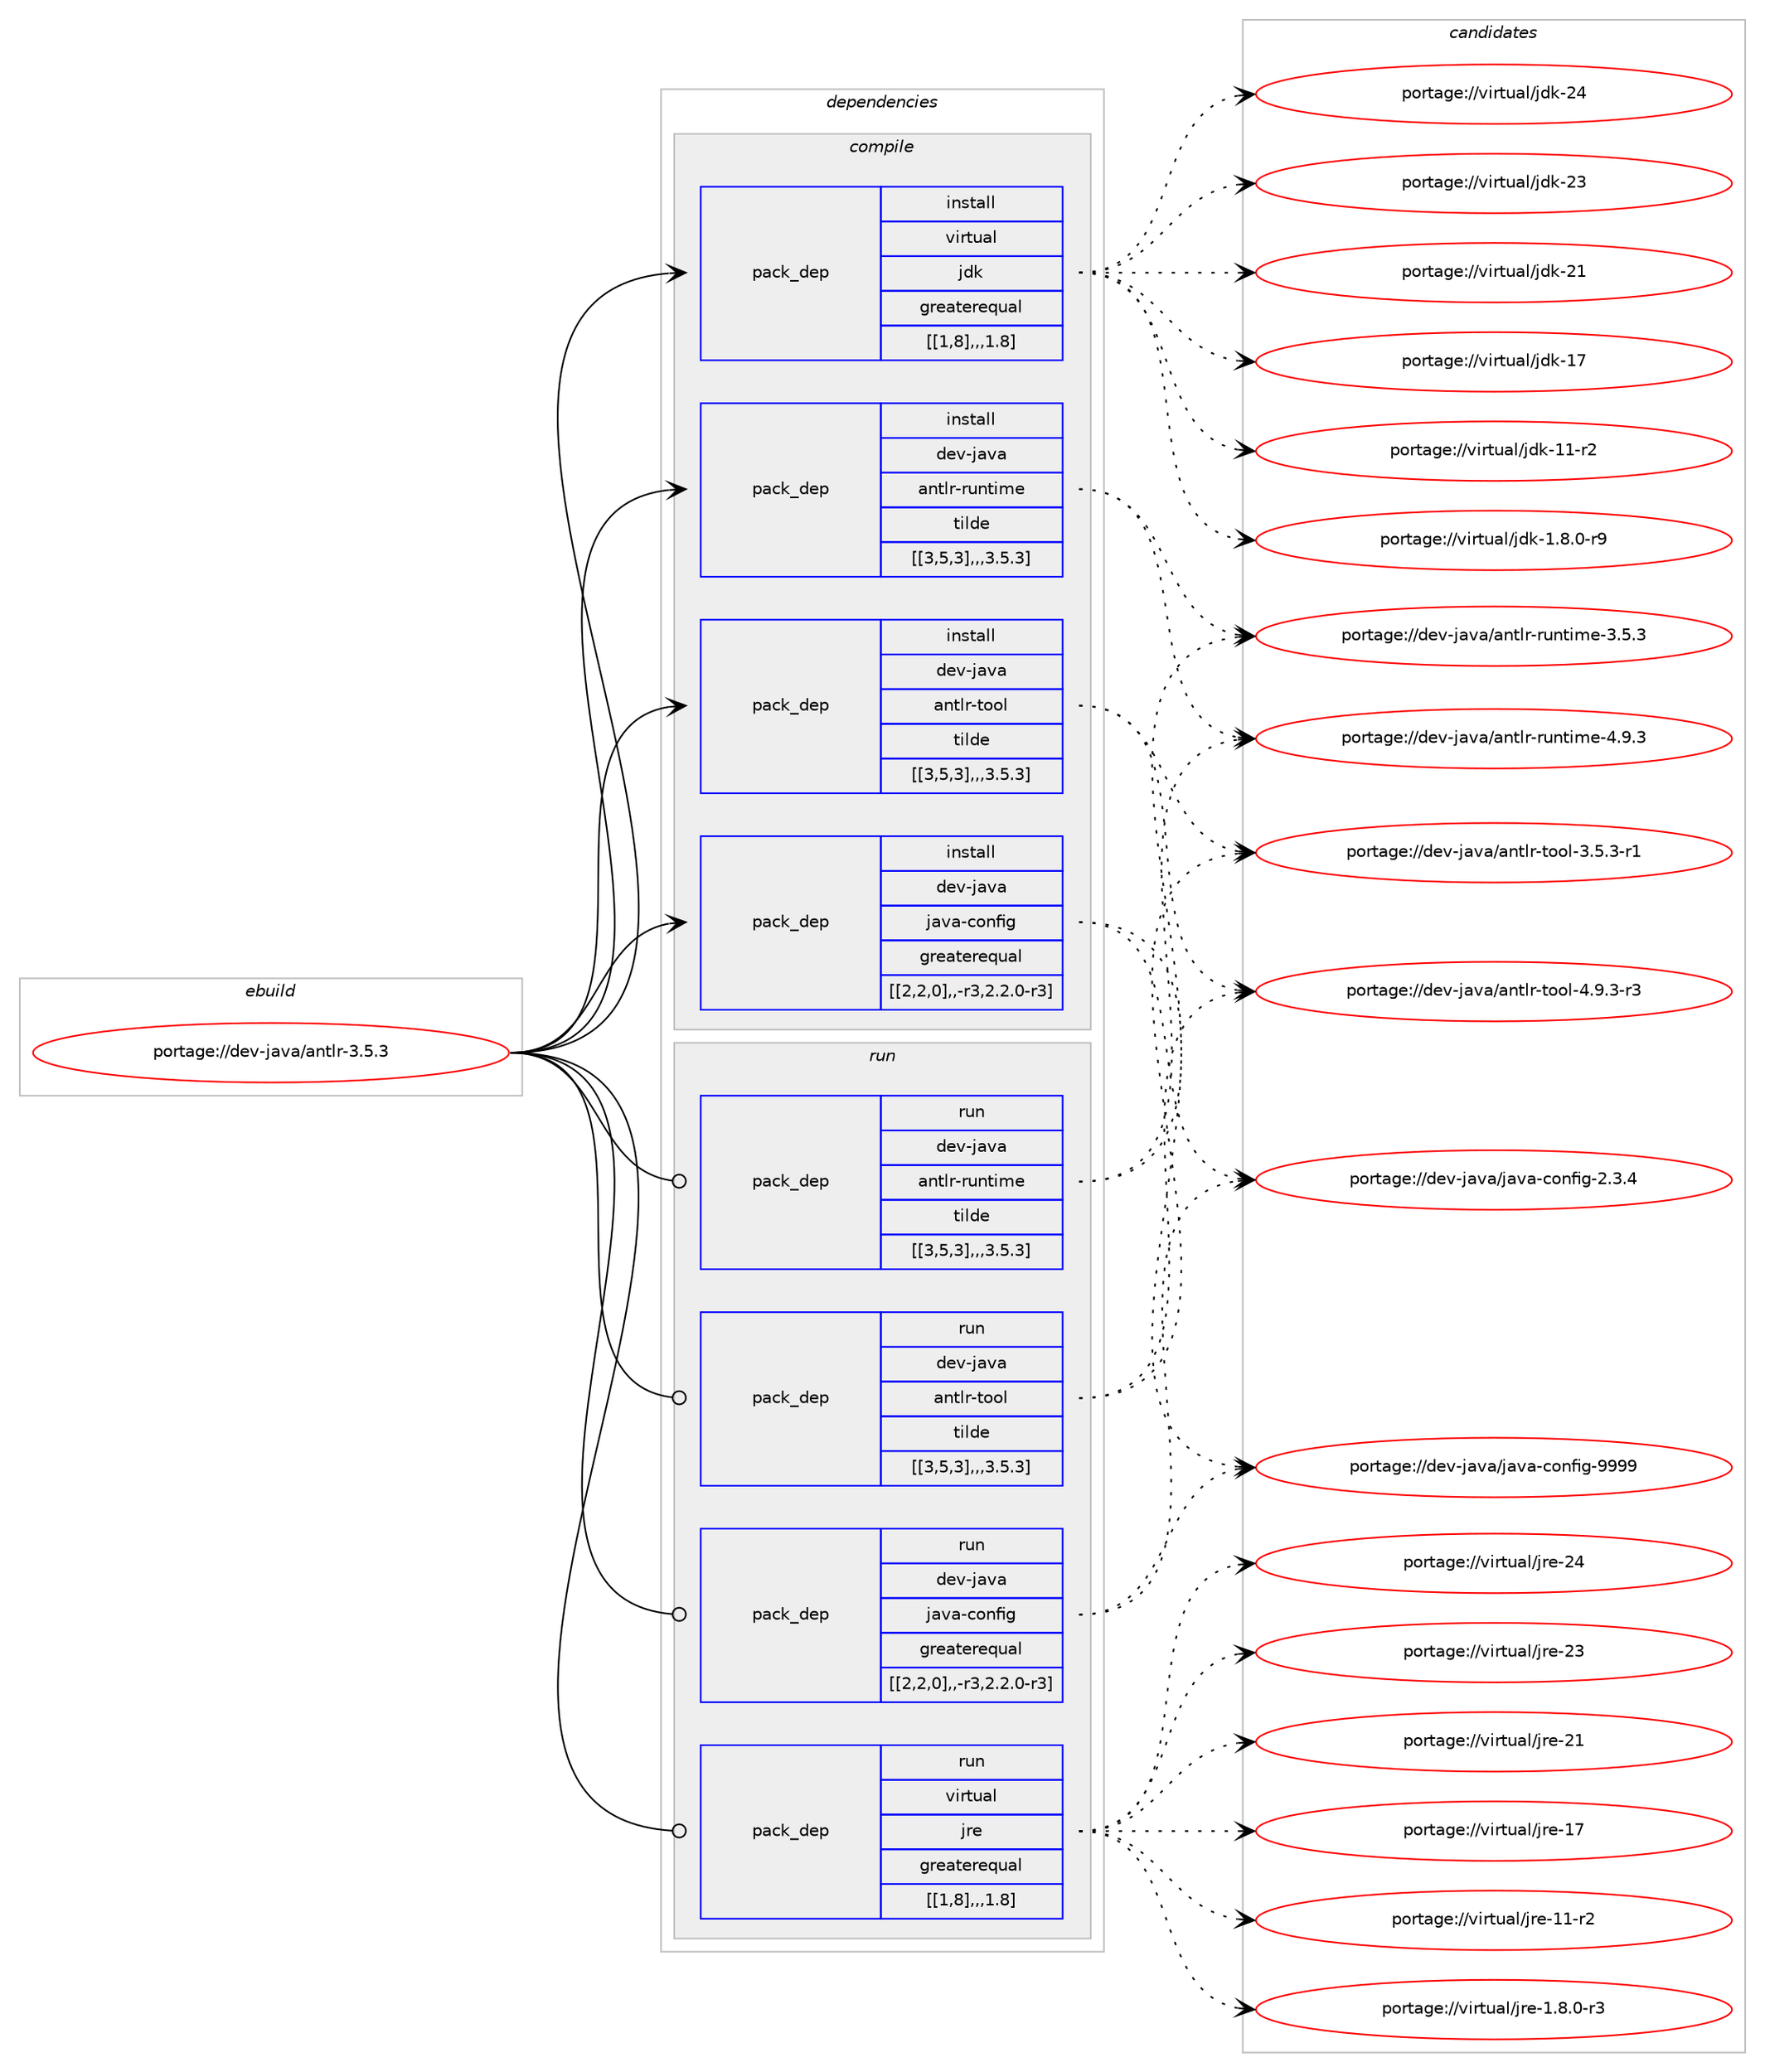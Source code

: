 digraph prolog {

# *************
# Graph options
# *************

newrank=true;
concentrate=true;
compound=true;
graph [rankdir=LR,fontname=Helvetica,fontsize=10,ranksep=1.5];#, ranksep=2.5, nodesep=0.2];
edge  [arrowhead=vee];
node  [fontname=Helvetica,fontsize=10];

# **********
# The ebuild
# **********

subgraph cluster_leftcol {
color=gray;
label=<<i>ebuild</i>>;
id [label="portage://dev-java/antlr-3.5.3", color=red, width=4, href="../dev-java/antlr-3.5.3.svg"];
}

# ****************
# The dependencies
# ****************

subgraph cluster_midcol {
color=gray;
label=<<i>dependencies</i>>;
subgraph cluster_compile {
fillcolor="#eeeeee";
style=filled;
label=<<i>compile</i>>;
subgraph pack69804 {
dependency92926 [label=<<TABLE BORDER="0" CELLBORDER="1" CELLSPACING="0" CELLPADDING="4" WIDTH="220"><TR><TD ROWSPAN="6" CELLPADDING="30">pack_dep</TD></TR><TR><TD WIDTH="110">install</TD></TR><TR><TD>dev-java</TD></TR><TR><TD>antlr-runtime</TD></TR><TR><TD>tilde</TD></TR><TR><TD>[[3,5,3],,,3.5.3]</TD></TR></TABLE>>, shape=none, color=blue];
}
id:e -> dependency92926:w [weight=20,style="solid",arrowhead="vee"];
subgraph pack69805 {
dependency92927 [label=<<TABLE BORDER="0" CELLBORDER="1" CELLSPACING="0" CELLPADDING="4" WIDTH="220"><TR><TD ROWSPAN="6" CELLPADDING="30">pack_dep</TD></TR><TR><TD WIDTH="110">install</TD></TR><TR><TD>dev-java</TD></TR><TR><TD>antlr-tool</TD></TR><TR><TD>tilde</TD></TR><TR><TD>[[3,5,3],,,3.5.3]</TD></TR></TABLE>>, shape=none, color=blue];
}
id:e -> dependency92927:w [weight=20,style="solid",arrowhead="vee"];
subgraph pack69806 {
dependency92928 [label=<<TABLE BORDER="0" CELLBORDER="1" CELLSPACING="0" CELLPADDING="4" WIDTH="220"><TR><TD ROWSPAN="6" CELLPADDING="30">pack_dep</TD></TR><TR><TD WIDTH="110">install</TD></TR><TR><TD>dev-java</TD></TR><TR><TD>java-config</TD></TR><TR><TD>greaterequal</TD></TR><TR><TD>[[2,2,0],,-r3,2.2.0-r3]</TD></TR></TABLE>>, shape=none, color=blue];
}
id:e -> dependency92928:w [weight=20,style="solid",arrowhead="vee"];
subgraph pack69807 {
dependency92929 [label=<<TABLE BORDER="0" CELLBORDER="1" CELLSPACING="0" CELLPADDING="4" WIDTH="220"><TR><TD ROWSPAN="6" CELLPADDING="30">pack_dep</TD></TR><TR><TD WIDTH="110">install</TD></TR><TR><TD>virtual</TD></TR><TR><TD>jdk</TD></TR><TR><TD>greaterequal</TD></TR><TR><TD>[[1,8],,,1.8]</TD></TR></TABLE>>, shape=none, color=blue];
}
id:e -> dependency92929:w [weight=20,style="solid",arrowhead="vee"];
}
subgraph cluster_compileandrun {
fillcolor="#eeeeee";
style=filled;
label=<<i>compile and run</i>>;
}
subgraph cluster_run {
fillcolor="#eeeeee";
style=filled;
label=<<i>run</i>>;
subgraph pack69808 {
dependency92930 [label=<<TABLE BORDER="0" CELLBORDER="1" CELLSPACING="0" CELLPADDING="4" WIDTH="220"><TR><TD ROWSPAN="6" CELLPADDING="30">pack_dep</TD></TR><TR><TD WIDTH="110">run</TD></TR><TR><TD>dev-java</TD></TR><TR><TD>antlr-runtime</TD></TR><TR><TD>tilde</TD></TR><TR><TD>[[3,5,3],,,3.5.3]</TD></TR></TABLE>>, shape=none, color=blue];
}
id:e -> dependency92930:w [weight=20,style="solid",arrowhead="odot"];
subgraph pack69809 {
dependency92931 [label=<<TABLE BORDER="0" CELLBORDER="1" CELLSPACING="0" CELLPADDING="4" WIDTH="220"><TR><TD ROWSPAN="6" CELLPADDING="30">pack_dep</TD></TR><TR><TD WIDTH="110">run</TD></TR><TR><TD>dev-java</TD></TR><TR><TD>antlr-tool</TD></TR><TR><TD>tilde</TD></TR><TR><TD>[[3,5,3],,,3.5.3]</TD></TR></TABLE>>, shape=none, color=blue];
}
id:e -> dependency92931:w [weight=20,style="solid",arrowhead="odot"];
subgraph pack69810 {
dependency92932 [label=<<TABLE BORDER="0" CELLBORDER="1" CELLSPACING="0" CELLPADDING="4" WIDTH="220"><TR><TD ROWSPAN="6" CELLPADDING="30">pack_dep</TD></TR><TR><TD WIDTH="110">run</TD></TR><TR><TD>dev-java</TD></TR><TR><TD>java-config</TD></TR><TR><TD>greaterequal</TD></TR><TR><TD>[[2,2,0],,-r3,2.2.0-r3]</TD></TR></TABLE>>, shape=none, color=blue];
}
id:e -> dependency92932:w [weight=20,style="solid",arrowhead="odot"];
subgraph pack69811 {
dependency92933 [label=<<TABLE BORDER="0" CELLBORDER="1" CELLSPACING="0" CELLPADDING="4" WIDTH="220"><TR><TD ROWSPAN="6" CELLPADDING="30">pack_dep</TD></TR><TR><TD WIDTH="110">run</TD></TR><TR><TD>virtual</TD></TR><TR><TD>jre</TD></TR><TR><TD>greaterequal</TD></TR><TR><TD>[[1,8],,,1.8]</TD></TR></TABLE>>, shape=none, color=blue];
}
id:e -> dependency92933:w [weight=20,style="solid",arrowhead="odot"];
}
}

# **************
# The candidates
# **************

subgraph cluster_choices {
rank=same;
color=gray;
label=<<i>candidates</i>>;

subgraph choice69804 {
color=black;
nodesep=1;
choice100101118451069711897479711011610811445114117110116105109101455246574651 [label="portage://dev-java/antlr-runtime-4.9.3", color=red, width=4,href="../dev-java/antlr-runtime-4.9.3.svg"];
choice100101118451069711897479711011610811445114117110116105109101455146534651 [label="portage://dev-java/antlr-runtime-3.5.3", color=red, width=4,href="../dev-java/antlr-runtime-3.5.3.svg"];
dependency92926:e -> choice100101118451069711897479711011610811445114117110116105109101455246574651:w [style=dotted,weight="100"];
dependency92926:e -> choice100101118451069711897479711011610811445114117110116105109101455146534651:w [style=dotted,weight="100"];
}
subgraph choice69805 {
color=black;
nodesep=1;
choice1001011184510697118974797110116108114451161111111084552465746514511451 [label="portage://dev-java/antlr-tool-4.9.3-r3", color=red, width=4,href="../dev-java/antlr-tool-4.9.3-r3.svg"];
choice1001011184510697118974797110116108114451161111111084551465346514511449 [label="portage://dev-java/antlr-tool-3.5.3-r1", color=red, width=4,href="../dev-java/antlr-tool-3.5.3-r1.svg"];
dependency92927:e -> choice1001011184510697118974797110116108114451161111111084552465746514511451:w [style=dotted,weight="100"];
dependency92927:e -> choice1001011184510697118974797110116108114451161111111084551465346514511449:w [style=dotted,weight="100"];
}
subgraph choice69806 {
color=black;
nodesep=1;
choice10010111845106971189747106971189745991111101021051034557575757 [label="portage://dev-java/java-config-9999", color=red, width=4,href="../dev-java/java-config-9999.svg"];
choice1001011184510697118974710697118974599111110102105103455046514652 [label="portage://dev-java/java-config-2.3.4", color=red, width=4,href="../dev-java/java-config-2.3.4.svg"];
dependency92928:e -> choice10010111845106971189747106971189745991111101021051034557575757:w [style=dotted,weight="100"];
dependency92928:e -> choice1001011184510697118974710697118974599111110102105103455046514652:w [style=dotted,weight="100"];
}
subgraph choice69807 {
color=black;
nodesep=1;
choice1181051141161179710847106100107455052 [label="portage://virtual/jdk-24", color=red, width=4,href="../virtual/jdk-24.svg"];
choice1181051141161179710847106100107455051 [label="portage://virtual/jdk-23", color=red, width=4,href="../virtual/jdk-23.svg"];
choice1181051141161179710847106100107455049 [label="portage://virtual/jdk-21", color=red, width=4,href="../virtual/jdk-21.svg"];
choice1181051141161179710847106100107454955 [label="portage://virtual/jdk-17", color=red, width=4,href="../virtual/jdk-17.svg"];
choice11810511411611797108471061001074549494511450 [label="portage://virtual/jdk-11-r2", color=red, width=4,href="../virtual/jdk-11-r2.svg"];
choice11810511411611797108471061001074549465646484511457 [label="portage://virtual/jdk-1.8.0-r9", color=red, width=4,href="../virtual/jdk-1.8.0-r9.svg"];
dependency92929:e -> choice1181051141161179710847106100107455052:w [style=dotted,weight="100"];
dependency92929:e -> choice1181051141161179710847106100107455051:w [style=dotted,weight="100"];
dependency92929:e -> choice1181051141161179710847106100107455049:w [style=dotted,weight="100"];
dependency92929:e -> choice1181051141161179710847106100107454955:w [style=dotted,weight="100"];
dependency92929:e -> choice11810511411611797108471061001074549494511450:w [style=dotted,weight="100"];
dependency92929:e -> choice11810511411611797108471061001074549465646484511457:w [style=dotted,weight="100"];
}
subgraph choice69808 {
color=black;
nodesep=1;
choice100101118451069711897479711011610811445114117110116105109101455246574651 [label="portage://dev-java/antlr-runtime-4.9.3", color=red, width=4,href="../dev-java/antlr-runtime-4.9.3.svg"];
choice100101118451069711897479711011610811445114117110116105109101455146534651 [label="portage://dev-java/antlr-runtime-3.5.3", color=red, width=4,href="../dev-java/antlr-runtime-3.5.3.svg"];
dependency92930:e -> choice100101118451069711897479711011610811445114117110116105109101455246574651:w [style=dotted,weight="100"];
dependency92930:e -> choice100101118451069711897479711011610811445114117110116105109101455146534651:w [style=dotted,weight="100"];
}
subgraph choice69809 {
color=black;
nodesep=1;
choice1001011184510697118974797110116108114451161111111084552465746514511451 [label="portage://dev-java/antlr-tool-4.9.3-r3", color=red, width=4,href="../dev-java/antlr-tool-4.9.3-r3.svg"];
choice1001011184510697118974797110116108114451161111111084551465346514511449 [label="portage://dev-java/antlr-tool-3.5.3-r1", color=red, width=4,href="../dev-java/antlr-tool-3.5.3-r1.svg"];
dependency92931:e -> choice1001011184510697118974797110116108114451161111111084552465746514511451:w [style=dotted,weight="100"];
dependency92931:e -> choice1001011184510697118974797110116108114451161111111084551465346514511449:w [style=dotted,weight="100"];
}
subgraph choice69810 {
color=black;
nodesep=1;
choice10010111845106971189747106971189745991111101021051034557575757 [label="portage://dev-java/java-config-9999", color=red, width=4,href="../dev-java/java-config-9999.svg"];
choice1001011184510697118974710697118974599111110102105103455046514652 [label="portage://dev-java/java-config-2.3.4", color=red, width=4,href="../dev-java/java-config-2.3.4.svg"];
dependency92932:e -> choice10010111845106971189747106971189745991111101021051034557575757:w [style=dotted,weight="100"];
dependency92932:e -> choice1001011184510697118974710697118974599111110102105103455046514652:w [style=dotted,weight="100"];
}
subgraph choice69811 {
color=black;
nodesep=1;
choice1181051141161179710847106114101455052 [label="portage://virtual/jre-24", color=red, width=4,href="../virtual/jre-24.svg"];
choice1181051141161179710847106114101455051 [label="portage://virtual/jre-23", color=red, width=4,href="../virtual/jre-23.svg"];
choice1181051141161179710847106114101455049 [label="portage://virtual/jre-21", color=red, width=4,href="../virtual/jre-21.svg"];
choice1181051141161179710847106114101454955 [label="portage://virtual/jre-17", color=red, width=4,href="../virtual/jre-17.svg"];
choice11810511411611797108471061141014549494511450 [label="portage://virtual/jre-11-r2", color=red, width=4,href="../virtual/jre-11-r2.svg"];
choice11810511411611797108471061141014549465646484511451 [label="portage://virtual/jre-1.8.0-r3", color=red, width=4,href="../virtual/jre-1.8.0-r3.svg"];
dependency92933:e -> choice1181051141161179710847106114101455052:w [style=dotted,weight="100"];
dependency92933:e -> choice1181051141161179710847106114101455051:w [style=dotted,weight="100"];
dependency92933:e -> choice1181051141161179710847106114101455049:w [style=dotted,weight="100"];
dependency92933:e -> choice1181051141161179710847106114101454955:w [style=dotted,weight="100"];
dependency92933:e -> choice11810511411611797108471061141014549494511450:w [style=dotted,weight="100"];
dependency92933:e -> choice11810511411611797108471061141014549465646484511451:w [style=dotted,weight="100"];
}
}

}

